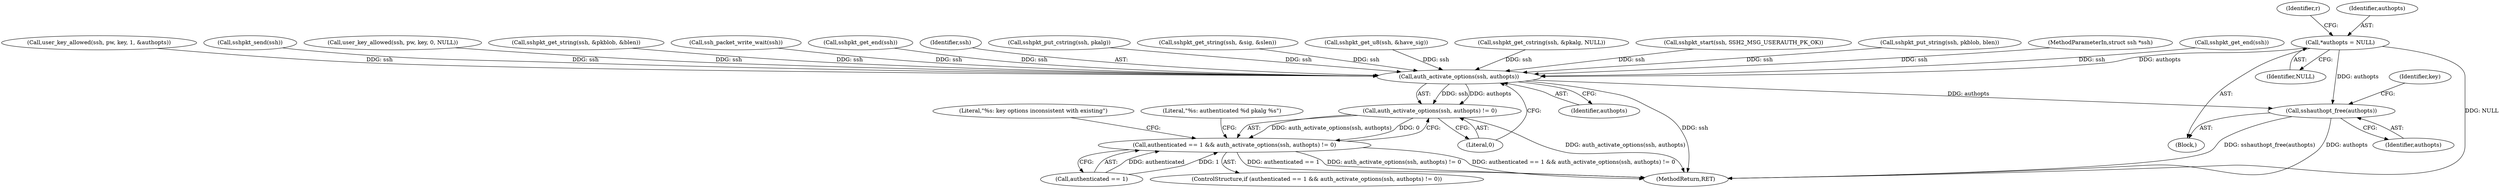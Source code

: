 digraph "0_src_779974d35b4859c07bc3cb8a12c74b43b0a7d1e0_1@pointer" {
"1000162" [label="(Call,*authopts = NULL)"];
"1000668" [label="(Call,auth_activate_options(ssh, authopts))"];
"1000667" [label="(Call,auth_activate_options(ssh, authopts) != 0)"];
"1000663" [label="(Call,authenticated == 1 && auth_activate_options(ssh, authopts) != 0)"];
"1000684" [label="(Call,sshauthopt_free(authopts))"];
"1000687" [label="(Identifier,key)"];
"1000674" [label="(Literal,\"%s: key options inconsistent with existing\")"];
"1000663" [label="(Call,authenticated == 1 && auth_activate_options(ssh, authopts) != 0)"];
"1000179" [label="(Call,sshpkt_get_cstring(ssh, &pkalg, NULL))"];
"1000667" [label="(Call,auth_activate_options(ssh, authopts) != 0)"];
"1000617" [label="(Call,sshpkt_start(ssh, SSH2_MSG_USERAUTH_PK_OK))"];
"1000670" [label="(Identifier,authopts)"];
"1000633" [label="(Call,sshpkt_put_string(ssh, pkblob, blen))"];
"1000107" [label="(Block,)"];
"1000664" [label="(Call,authenticated == 1)"];
"1000671" [label="(Literal,0)"];
"1000106" [label="(MethodParameterIn,struct ssh *ssh)"];
"1000164" [label="(Identifier,NULL)"];
"1000162" [label="(Call,*authopts = NULL)"];
"1000702" [label="(MethodReturn,RET)"];
"1000351" [label="(Call,sshpkt_get_end(ssh))"];
"1000169" [label="(Identifier,r)"];
"1000515" [label="(Call,user_key_allowed(ssh, pw, key, 1, &authopts))"];
"1000642" [label="(Call,sshpkt_send(ssh))"];
"1000605" [label="(Call,user_key_allowed(ssh, pw, key, 0, NULL))"];
"1000188" [label="(Call,sshpkt_get_string(ssh, &pkblob, &blen))"];
"1000648" [label="(Call,ssh_packet_write_wait(ssh))"];
"1000579" [label="(Call,sshpkt_get_end(ssh))"];
"1000662" [label="(ControlStructure,if (authenticated == 1 && auth_activate_options(ssh, authopts) != 0))"];
"1000669" [label="(Identifier,ssh)"];
"1000684" [label="(Call,sshauthopt_free(authopts))"];
"1000163" [label="(Identifier,authopts)"];
"1000680" [label="(Literal,\"%s: authenticated %d pkalg %s\")"];
"1000625" [label="(Call,sshpkt_put_cstring(ssh, pkalg))"];
"1000668" [label="(Call,auth_activate_options(ssh, authopts))"];
"1000341" [label="(Call,sshpkt_get_string(ssh, &sig, &slen))"];
"1000170" [label="(Call,sshpkt_get_u8(ssh, &have_sig))"];
"1000685" [label="(Identifier,authopts)"];
"1000162" -> "1000107"  [label="AST: "];
"1000162" -> "1000164"  [label="CFG: "];
"1000163" -> "1000162"  [label="AST: "];
"1000164" -> "1000162"  [label="AST: "];
"1000169" -> "1000162"  [label="CFG: "];
"1000162" -> "1000702"  [label="DDG: NULL"];
"1000162" -> "1000668"  [label="DDG: authopts"];
"1000162" -> "1000684"  [label="DDG: authopts"];
"1000668" -> "1000667"  [label="AST: "];
"1000668" -> "1000670"  [label="CFG: "];
"1000669" -> "1000668"  [label="AST: "];
"1000670" -> "1000668"  [label="AST: "];
"1000671" -> "1000668"  [label="CFG: "];
"1000668" -> "1000702"  [label="DDG: ssh"];
"1000668" -> "1000667"  [label="DDG: ssh"];
"1000668" -> "1000667"  [label="DDG: authopts"];
"1000642" -> "1000668"  [label="DDG: ssh"];
"1000579" -> "1000668"  [label="DDG: ssh"];
"1000625" -> "1000668"  [label="DDG: ssh"];
"1000617" -> "1000668"  [label="DDG: ssh"];
"1000188" -> "1000668"  [label="DDG: ssh"];
"1000341" -> "1000668"  [label="DDG: ssh"];
"1000648" -> "1000668"  [label="DDG: ssh"];
"1000170" -> "1000668"  [label="DDG: ssh"];
"1000351" -> "1000668"  [label="DDG: ssh"];
"1000605" -> "1000668"  [label="DDG: ssh"];
"1000633" -> "1000668"  [label="DDG: ssh"];
"1000515" -> "1000668"  [label="DDG: ssh"];
"1000179" -> "1000668"  [label="DDG: ssh"];
"1000106" -> "1000668"  [label="DDG: ssh"];
"1000668" -> "1000684"  [label="DDG: authopts"];
"1000667" -> "1000663"  [label="AST: "];
"1000667" -> "1000671"  [label="CFG: "];
"1000671" -> "1000667"  [label="AST: "];
"1000663" -> "1000667"  [label="CFG: "];
"1000667" -> "1000702"  [label="DDG: auth_activate_options(ssh, authopts)"];
"1000667" -> "1000663"  [label="DDG: auth_activate_options(ssh, authopts)"];
"1000667" -> "1000663"  [label="DDG: 0"];
"1000663" -> "1000662"  [label="AST: "];
"1000663" -> "1000664"  [label="CFG: "];
"1000664" -> "1000663"  [label="AST: "];
"1000674" -> "1000663"  [label="CFG: "];
"1000680" -> "1000663"  [label="CFG: "];
"1000663" -> "1000702"  [label="DDG: authenticated == 1 && auth_activate_options(ssh, authopts) != 0"];
"1000663" -> "1000702"  [label="DDG: authenticated == 1"];
"1000663" -> "1000702"  [label="DDG: auth_activate_options(ssh, authopts) != 0"];
"1000664" -> "1000663"  [label="DDG: authenticated"];
"1000664" -> "1000663"  [label="DDG: 1"];
"1000684" -> "1000107"  [label="AST: "];
"1000684" -> "1000685"  [label="CFG: "];
"1000685" -> "1000684"  [label="AST: "];
"1000687" -> "1000684"  [label="CFG: "];
"1000684" -> "1000702"  [label="DDG: sshauthopt_free(authopts)"];
"1000684" -> "1000702"  [label="DDG: authopts"];
}
